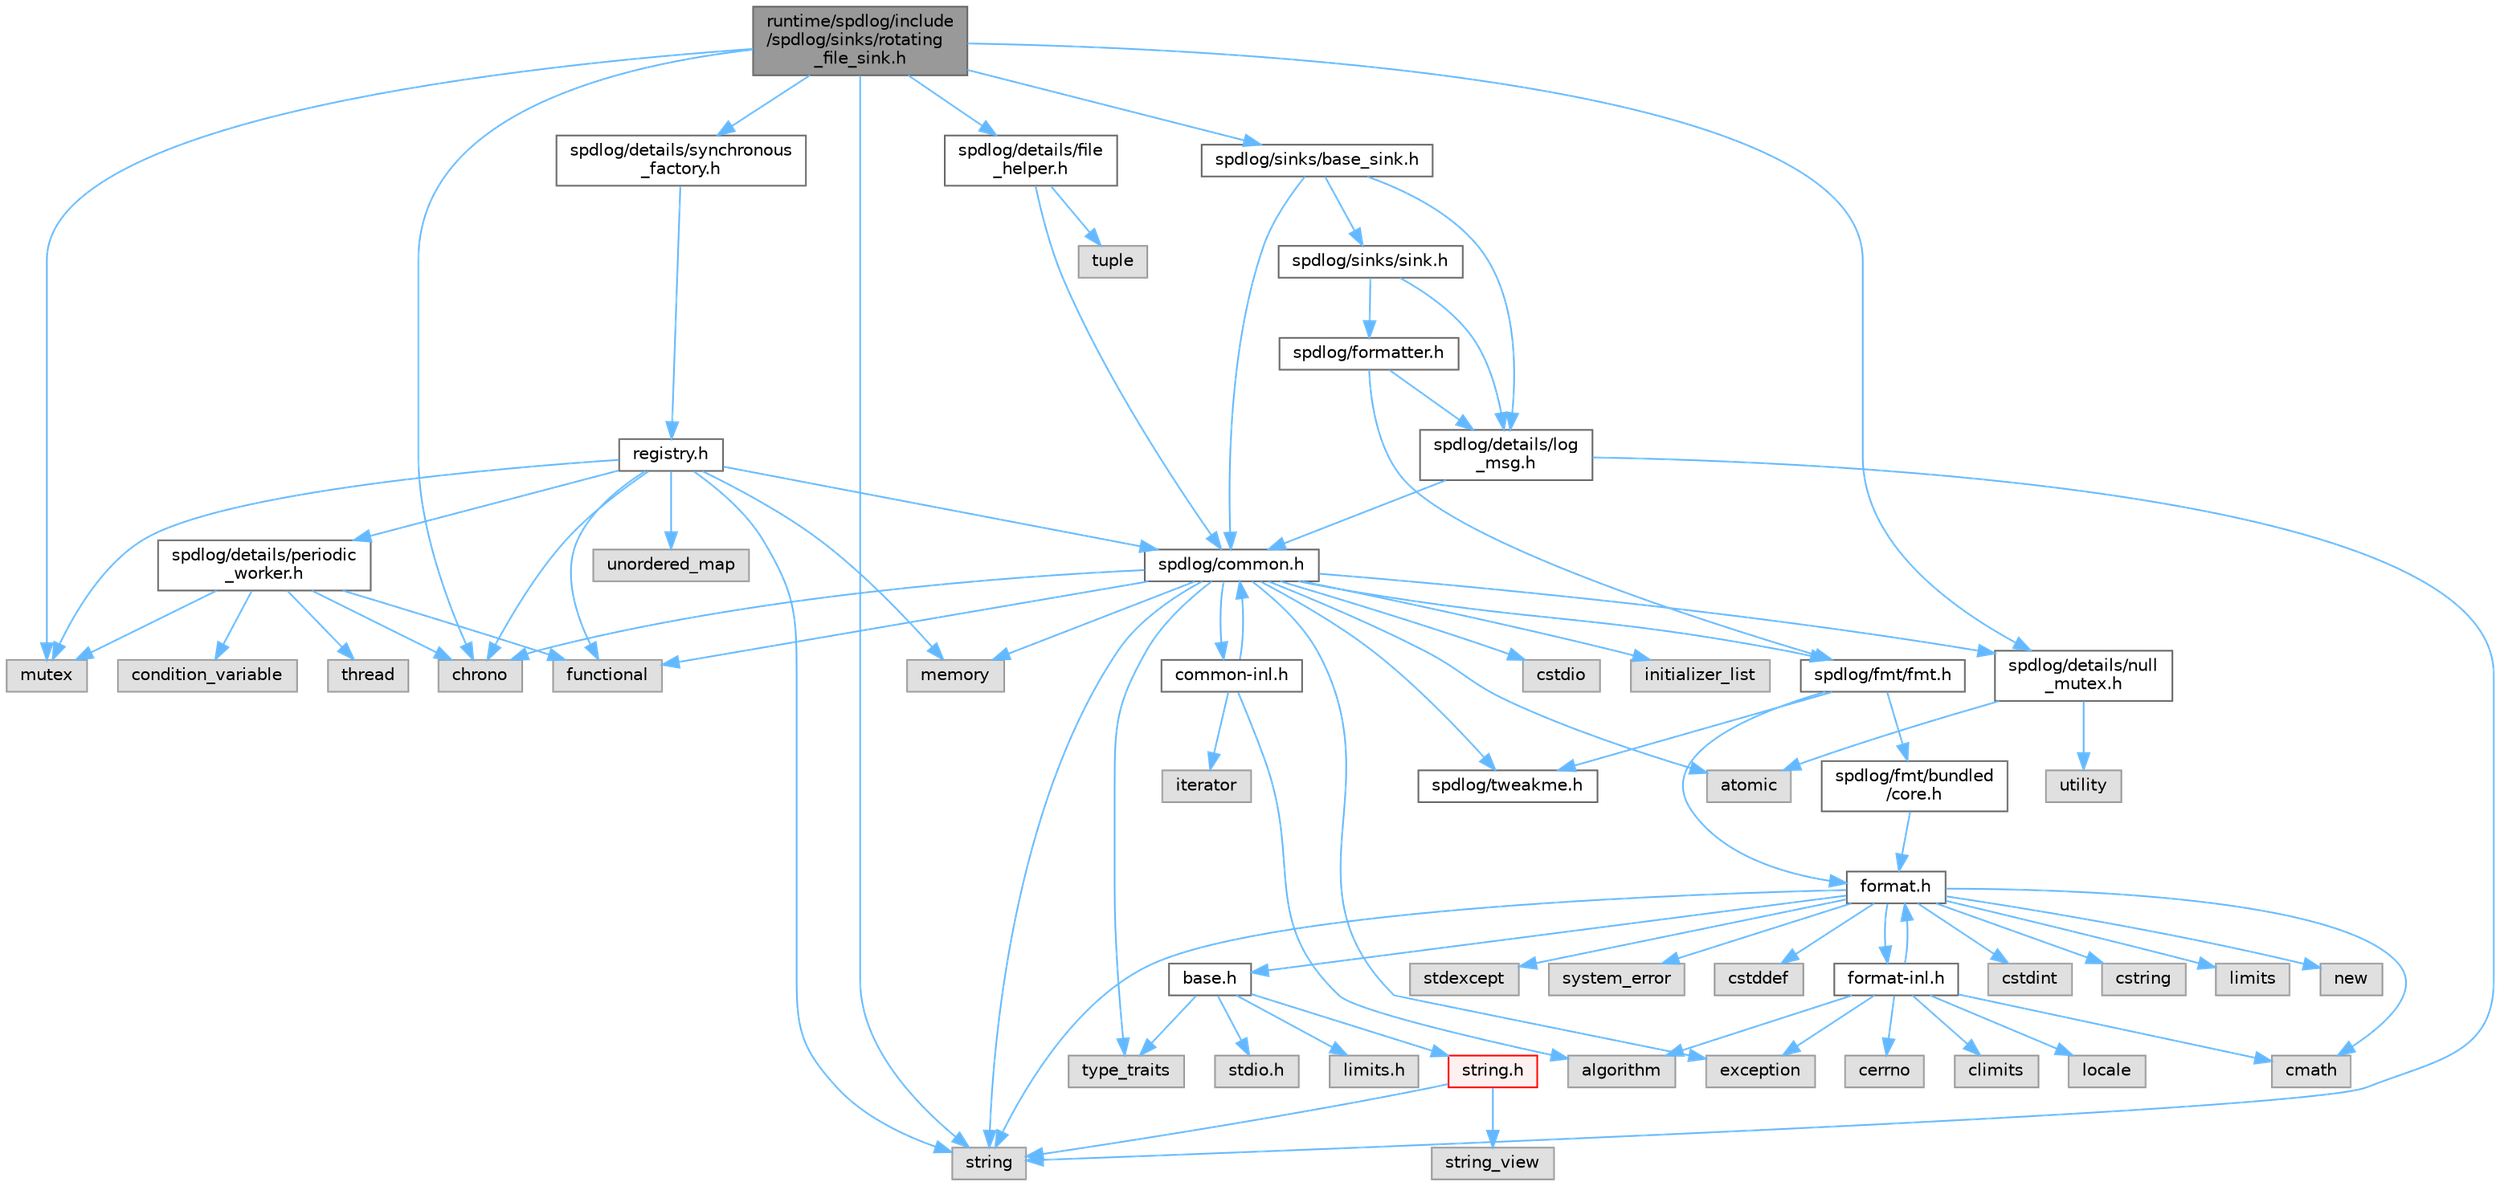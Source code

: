digraph "runtime/spdlog/include/spdlog/sinks/rotating_file_sink.h"
{
 // LATEX_PDF_SIZE
  bgcolor="transparent";
  edge [fontname=Helvetica,fontsize=10,labelfontname=Helvetica,labelfontsize=10];
  node [fontname=Helvetica,fontsize=10,shape=box,height=0.2,width=0.4];
  Node1 [id="Node000001",label="runtime/spdlog/include\l/spdlog/sinks/rotating\l_file_sink.h",height=0.2,width=0.4,color="gray40", fillcolor="grey60", style="filled", fontcolor="black",tooltip=" "];
  Node1 -> Node2 [id="edge1_Node000001_Node000002",color="steelblue1",style="solid",tooltip=" "];
  Node2 [id="Node000002",label="spdlog/details/file\l_helper.h",height=0.2,width=0.4,color="grey40", fillcolor="white", style="filled",URL="$file__helper_8h.html",tooltip=" "];
  Node2 -> Node3 [id="edge2_Node000002_Node000003",color="steelblue1",style="solid",tooltip=" "];
  Node3 [id="Node000003",label="spdlog/common.h",height=0.2,width=0.4,color="grey40", fillcolor="white", style="filled",URL="$common_8h.html",tooltip=" "];
  Node3 -> Node4 [id="edge3_Node000003_Node000004",color="steelblue1",style="solid",tooltip=" "];
  Node4 [id="Node000004",label="spdlog/details/null\l_mutex.h",height=0.2,width=0.4,color="grey40", fillcolor="white", style="filled",URL="$null__mutex_8h.html",tooltip=" "];
  Node4 -> Node5 [id="edge4_Node000004_Node000005",color="steelblue1",style="solid",tooltip=" "];
  Node5 [id="Node000005",label="atomic",height=0.2,width=0.4,color="grey60", fillcolor="#E0E0E0", style="filled",tooltip=" "];
  Node4 -> Node6 [id="edge5_Node000004_Node000006",color="steelblue1",style="solid",tooltip=" "];
  Node6 [id="Node000006",label="utility",height=0.2,width=0.4,color="grey60", fillcolor="#E0E0E0", style="filled",tooltip=" "];
  Node3 -> Node7 [id="edge6_Node000003_Node000007",color="steelblue1",style="solid",tooltip=" "];
  Node7 [id="Node000007",label="spdlog/tweakme.h",height=0.2,width=0.4,color="grey40", fillcolor="white", style="filled",URL="$tweakme_8h.html",tooltip=" "];
  Node3 -> Node5 [id="edge7_Node000003_Node000005",color="steelblue1",style="solid",tooltip=" "];
  Node3 -> Node8 [id="edge8_Node000003_Node000008",color="steelblue1",style="solid",tooltip=" "];
  Node8 [id="Node000008",label="chrono",height=0.2,width=0.4,color="grey60", fillcolor="#E0E0E0", style="filled",tooltip=" "];
  Node3 -> Node9 [id="edge9_Node000003_Node000009",color="steelblue1",style="solid",tooltip=" "];
  Node9 [id="Node000009",label="cstdio",height=0.2,width=0.4,color="grey60", fillcolor="#E0E0E0", style="filled",tooltip=" "];
  Node3 -> Node10 [id="edge10_Node000003_Node000010",color="steelblue1",style="solid",tooltip=" "];
  Node10 [id="Node000010",label="exception",height=0.2,width=0.4,color="grey60", fillcolor="#E0E0E0", style="filled",tooltip=" "];
  Node3 -> Node11 [id="edge11_Node000003_Node000011",color="steelblue1",style="solid",tooltip=" "];
  Node11 [id="Node000011",label="functional",height=0.2,width=0.4,color="grey60", fillcolor="#E0E0E0", style="filled",tooltip=" "];
  Node3 -> Node12 [id="edge12_Node000003_Node000012",color="steelblue1",style="solid",tooltip=" "];
  Node12 [id="Node000012",label="initializer_list",height=0.2,width=0.4,color="grey60", fillcolor="#E0E0E0", style="filled",tooltip=" "];
  Node3 -> Node13 [id="edge13_Node000003_Node000013",color="steelblue1",style="solid",tooltip=" "];
  Node13 [id="Node000013",label="memory",height=0.2,width=0.4,color="grey60", fillcolor="#E0E0E0", style="filled",tooltip=" "];
  Node3 -> Node14 [id="edge14_Node000003_Node000014",color="steelblue1",style="solid",tooltip=" "];
  Node14 [id="Node000014",label="string",height=0.2,width=0.4,color="grey60", fillcolor="#E0E0E0", style="filled",tooltip=" "];
  Node3 -> Node15 [id="edge15_Node000003_Node000015",color="steelblue1",style="solid",tooltip=" "];
  Node15 [id="Node000015",label="type_traits",height=0.2,width=0.4,color="grey60", fillcolor="#E0E0E0", style="filled",tooltip=" "];
  Node3 -> Node16 [id="edge16_Node000003_Node000016",color="steelblue1",style="solid",tooltip=" "];
  Node16 [id="Node000016",label="spdlog/fmt/fmt.h",height=0.2,width=0.4,color="grey40", fillcolor="white", style="filled",URL="$fmt_8h.html",tooltip=" "];
  Node16 -> Node7 [id="edge17_Node000016_Node000007",color="steelblue1",style="solid",tooltip=" "];
  Node16 -> Node17 [id="edge18_Node000016_Node000017",color="steelblue1",style="solid",tooltip=" "];
  Node17 [id="Node000017",label="spdlog/fmt/bundled\l/core.h",height=0.2,width=0.4,color="grey40", fillcolor="white", style="filled",URL="$core_8h.html",tooltip=" "];
  Node17 -> Node18 [id="edge19_Node000017_Node000018",color="steelblue1",style="solid",tooltip=" "];
  Node18 [id="Node000018",label="format.h",height=0.2,width=0.4,color="grey40", fillcolor="white", style="filled",URL="$spdlog_2include_2spdlog_2fmt_2bundled_2format_8h.html",tooltip=" "];
  Node18 -> Node19 [id="edge20_Node000018_Node000019",color="steelblue1",style="solid",tooltip=" "];
  Node19 [id="Node000019",label="base.h",height=0.2,width=0.4,color="grey40", fillcolor="white", style="filled",URL="$base_8h.html",tooltip=" "];
  Node19 -> Node20 [id="edge21_Node000019_Node000020",color="steelblue1",style="solid",tooltip=" "];
  Node20 [id="Node000020",label="limits.h",height=0.2,width=0.4,color="grey60", fillcolor="#E0E0E0", style="filled",tooltip=" "];
  Node19 -> Node21 [id="edge22_Node000019_Node000021",color="steelblue1",style="solid",tooltip=" "];
  Node21 [id="Node000021",label="stdio.h",height=0.2,width=0.4,color="grey60", fillcolor="#E0E0E0", style="filled",tooltip=" "];
  Node19 -> Node22 [id="edge23_Node000019_Node000022",color="steelblue1",style="solid",tooltip=" "];
  Node22 [id="Node000022",label="string.h",height=0.2,width=0.4,color="red", fillcolor="#FFF0F0", style="filled",URL="$string_8h.html",tooltip=" "];
  Node22 -> Node14 [id="edge24_Node000022_Node000014",color="steelblue1",style="solid",tooltip=" "];
  Node22 -> Node23 [id="edge25_Node000022_Node000023",color="steelblue1",style="solid",tooltip=" "];
  Node23 [id="Node000023",label="string_view",height=0.2,width=0.4,color="grey60", fillcolor="#E0E0E0", style="filled",tooltip=" "];
  Node19 -> Node15 [id="edge26_Node000019_Node000015",color="steelblue1",style="solid",tooltip=" "];
  Node18 -> Node166 [id="edge27_Node000018_Node000166",color="steelblue1",style="solid",tooltip=" "];
  Node166 [id="Node000166",label="cmath",height=0.2,width=0.4,color="grey60", fillcolor="#E0E0E0", style="filled",tooltip=" "];
  Node18 -> Node25 [id="edge28_Node000018_Node000025",color="steelblue1",style="solid",tooltip=" "];
  Node25 [id="Node000025",label="cstddef",height=0.2,width=0.4,color="grey60", fillcolor="#E0E0E0", style="filled",tooltip=" "];
  Node18 -> Node26 [id="edge29_Node000018_Node000026",color="steelblue1",style="solid",tooltip=" "];
  Node26 [id="Node000026",label="cstdint",height=0.2,width=0.4,color="grey60", fillcolor="#E0E0E0", style="filled",tooltip=" "];
  Node18 -> Node28 [id="edge30_Node000018_Node000028",color="steelblue1",style="solid",tooltip=" "];
  Node28 [id="Node000028",label="cstring",height=0.2,width=0.4,color="grey60", fillcolor="#E0E0E0", style="filled",tooltip=" "];
  Node18 -> Node167 [id="edge31_Node000018_Node000167",color="steelblue1",style="solid",tooltip=" "];
  Node167 [id="Node000167",label="limits",height=0.2,width=0.4,color="grey60", fillcolor="#E0E0E0", style="filled",tooltip=" "];
  Node18 -> Node64 [id="edge32_Node000018_Node000064",color="steelblue1",style="solid",tooltip=" "];
  Node64 [id="Node000064",label="new",height=0.2,width=0.4,color="grey60", fillcolor="#E0E0E0", style="filled",tooltip=" "];
  Node18 -> Node168 [id="edge33_Node000018_Node000168",color="steelblue1",style="solid",tooltip=" "];
  Node168 [id="Node000168",label="stdexcept",height=0.2,width=0.4,color="grey60", fillcolor="#E0E0E0", style="filled",tooltip=" "];
  Node18 -> Node14 [id="edge34_Node000018_Node000014",color="steelblue1",style="solid",tooltip=" "];
  Node18 -> Node169 [id="edge35_Node000018_Node000169",color="steelblue1",style="solid",tooltip=" "];
  Node169 [id="Node000169",label="system_error",height=0.2,width=0.4,color="grey60", fillcolor="#E0E0E0", style="filled",tooltip=" "];
  Node18 -> Node170 [id="edge36_Node000018_Node000170",color="steelblue1",style="solid",tooltip=" "];
  Node170 [id="Node000170",label="format-inl.h",height=0.2,width=0.4,color="grey40", fillcolor="white", style="filled",URL="$format-inl_8h.html",tooltip=" "];
  Node170 -> Node171 [id="edge37_Node000170_Node000171",color="steelblue1",style="solid",tooltip=" "];
  Node171 [id="Node000171",label="algorithm",height=0.2,width=0.4,color="grey60", fillcolor="#E0E0E0", style="filled",tooltip=" "];
  Node170 -> Node172 [id="edge38_Node000170_Node000172",color="steelblue1",style="solid",tooltip=" "];
  Node172 [id="Node000172",label="cerrno",height=0.2,width=0.4,color="grey60", fillcolor="#E0E0E0", style="filled",tooltip=" "];
  Node170 -> Node173 [id="edge39_Node000170_Node000173",color="steelblue1",style="solid",tooltip=" "];
  Node173 [id="Node000173",label="climits",height=0.2,width=0.4,color="grey60", fillcolor="#E0E0E0", style="filled",tooltip=" "];
  Node170 -> Node166 [id="edge40_Node000170_Node000166",color="steelblue1",style="solid",tooltip=" "];
  Node170 -> Node10 [id="edge41_Node000170_Node000010",color="steelblue1",style="solid",tooltip=" "];
  Node170 -> Node18 [id="edge42_Node000170_Node000018",color="steelblue1",style="solid",tooltip=" "];
  Node170 -> Node174 [id="edge43_Node000170_Node000174",color="steelblue1",style="solid",tooltip=" "];
  Node174 [id="Node000174",label="locale",height=0.2,width=0.4,color="grey60", fillcolor="#E0E0E0", style="filled",tooltip=" "];
  Node16 -> Node18 [id="edge44_Node000016_Node000018",color="steelblue1",style="solid",tooltip=" "];
  Node3 -> Node175 [id="edge45_Node000003_Node000175",color="steelblue1",style="solid",tooltip=" "];
  Node175 [id="Node000175",label="common-inl.h",height=0.2,width=0.4,color="grey40", fillcolor="white", style="filled",URL="$common-inl_8h.html",tooltip=" "];
  Node175 -> Node3 [id="edge46_Node000175_Node000003",color="steelblue1",style="solid",tooltip=" "];
  Node175 -> Node171 [id="edge47_Node000175_Node000171",color="steelblue1",style="solid",tooltip=" "];
  Node175 -> Node176 [id="edge48_Node000175_Node000176",color="steelblue1",style="solid",tooltip=" "];
  Node176 [id="Node000176",label="iterator",height=0.2,width=0.4,color="grey60", fillcolor="#E0E0E0", style="filled",tooltip=" "];
  Node2 -> Node177 [id="edge49_Node000002_Node000177",color="steelblue1",style="solid",tooltip=" "];
  Node177 [id="Node000177",label="tuple",height=0.2,width=0.4,color="grey60", fillcolor="#E0E0E0", style="filled",tooltip=" "];
  Node1 -> Node4 [id="edge50_Node000001_Node000004",color="steelblue1",style="solid",tooltip=" "];
  Node1 -> Node178 [id="edge51_Node000001_Node000178",color="steelblue1",style="solid",tooltip=" "];
  Node178 [id="Node000178",label="spdlog/details/synchronous\l_factory.h",height=0.2,width=0.4,color="grey40", fillcolor="white", style="filled",URL="$synchronous__factory_8h.html",tooltip=" "];
  Node178 -> Node179 [id="edge52_Node000178_Node000179",color="steelblue1",style="solid",tooltip=" "];
  Node179 [id="Node000179",label="registry.h",height=0.2,width=0.4,color="grey40", fillcolor="white", style="filled",URL="$registry_8h.html",tooltip=" "];
  Node179 -> Node3 [id="edge53_Node000179_Node000003",color="steelblue1",style="solid",tooltip=" "];
  Node179 -> Node180 [id="edge54_Node000179_Node000180",color="steelblue1",style="solid",tooltip=" "];
  Node180 [id="Node000180",label="spdlog/details/periodic\l_worker.h",height=0.2,width=0.4,color="grey40", fillcolor="white", style="filled",URL="$periodic__worker_8h.html",tooltip=" "];
  Node180 -> Node8 [id="edge55_Node000180_Node000008",color="steelblue1",style="solid",tooltip=" "];
  Node180 -> Node181 [id="edge56_Node000180_Node000181",color="steelblue1",style="solid",tooltip=" "];
  Node181 [id="Node000181",label="condition_variable",height=0.2,width=0.4,color="grey60", fillcolor="#E0E0E0", style="filled",tooltip=" "];
  Node180 -> Node11 [id="edge57_Node000180_Node000011",color="steelblue1",style="solid",tooltip=" "];
  Node180 -> Node182 [id="edge58_Node000180_Node000182",color="steelblue1",style="solid",tooltip=" "];
  Node182 [id="Node000182",label="mutex",height=0.2,width=0.4,color="grey60", fillcolor="#E0E0E0", style="filled",tooltip=" "];
  Node180 -> Node183 [id="edge59_Node000180_Node000183",color="steelblue1",style="solid",tooltip=" "];
  Node183 [id="Node000183",label="thread",height=0.2,width=0.4,color="grey60", fillcolor="#E0E0E0", style="filled",tooltip=" "];
  Node179 -> Node8 [id="edge60_Node000179_Node000008",color="steelblue1",style="solid",tooltip=" "];
  Node179 -> Node11 [id="edge61_Node000179_Node000011",color="steelblue1",style="solid",tooltip=" "];
  Node179 -> Node13 [id="edge62_Node000179_Node000013",color="steelblue1",style="solid",tooltip=" "];
  Node179 -> Node182 [id="edge63_Node000179_Node000182",color="steelblue1",style="solid",tooltip=" "];
  Node179 -> Node14 [id="edge64_Node000179_Node000014",color="steelblue1",style="solid",tooltip=" "];
  Node179 -> Node184 [id="edge65_Node000179_Node000184",color="steelblue1",style="solid",tooltip=" "];
  Node184 [id="Node000184",label="unordered_map",height=0.2,width=0.4,color="grey60", fillcolor="#E0E0E0", style="filled",tooltip=" "];
  Node1 -> Node185 [id="edge66_Node000001_Node000185",color="steelblue1",style="solid",tooltip=" "];
  Node185 [id="Node000185",label="spdlog/sinks/base_sink.h",height=0.2,width=0.4,color="grey40", fillcolor="white", style="filled",URL="$base__sink_8h.html",tooltip=" "];
  Node185 -> Node3 [id="edge67_Node000185_Node000003",color="steelblue1",style="solid",tooltip=" "];
  Node185 -> Node186 [id="edge68_Node000185_Node000186",color="steelblue1",style="solid",tooltip=" "];
  Node186 [id="Node000186",label="spdlog/details/log\l_msg.h",height=0.2,width=0.4,color="grey40", fillcolor="white", style="filled",URL="$log__msg_8h.html",tooltip=" "];
  Node186 -> Node3 [id="edge69_Node000186_Node000003",color="steelblue1",style="solid",tooltip=" "];
  Node186 -> Node14 [id="edge70_Node000186_Node000014",color="steelblue1",style="solid",tooltip=" "];
  Node185 -> Node187 [id="edge71_Node000185_Node000187",color="steelblue1",style="solid",tooltip=" "];
  Node187 [id="Node000187",label="spdlog/sinks/sink.h",height=0.2,width=0.4,color="grey40", fillcolor="white", style="filled",URL="$sink_8h.html",tooltip=" "];
  Node187 -> Node186 [id="edge72_Node000187_Node000186",color="steelblue1",style="solid",tooltip=" "];
  Node187 -> Node188 [id="edge73_Node000187_Node000188",color="steelblue1",style="solid",tooltip=" "];
  Node188 [id="Node000188",label="spdlog/formatter.h",height=0.2,width=0.4,color="grey40", fillcolor="white", style="filled",URL="$formatter_8h.html",tooltip=" "];
  Node188 -> Node186 [id="edge74_Node000188_Node000186",color="steelblue1",style="solid",tooltip=" "];
  Node188 -> Node16 [id="edge75_Node000188_Node000016",color="steelblue1",style="solid",tooltip=" "];
  Node1 -> Node8 [id="edge76_Node000001_Node000008",color="steelblue1",style="solid",tooltip=" "];
  Node1 -> Node182 [id="edge77_Node000001_Node000182",color="steelblue1",style="solid",tooltip=" "];
  Node1 -> Node14 [id="edge78_Node000001_Node000014",color="steelblue1",style="solid",tooltip=" "];
}
